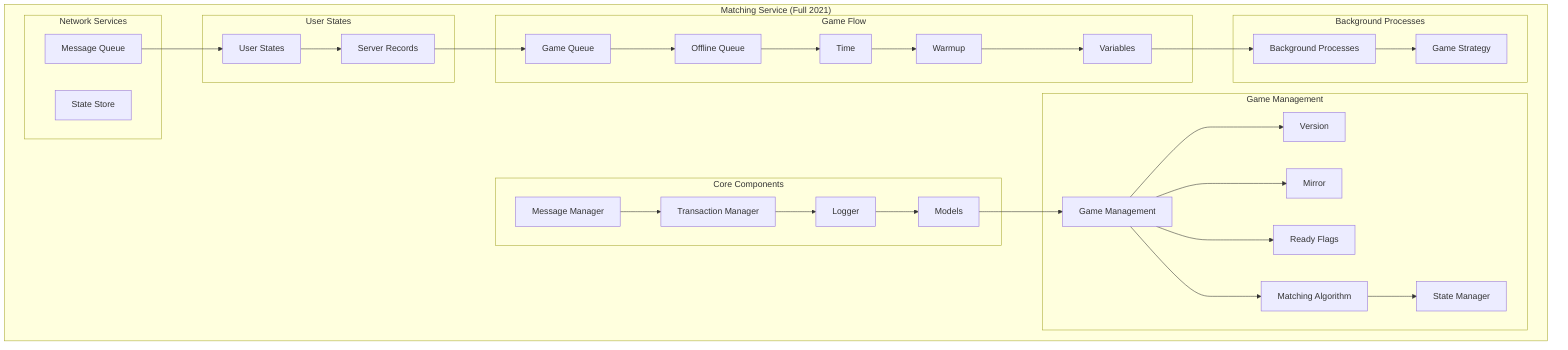 graph TD
    subgraph "Matching Service (Full 2021)"
        subgraph "Core Components"
            MM[Message Manager]
            TM[Transaction Manager]
            Logger
            Models
        end

        subgraph "Game Management"
            GM[Game Management]
            VM[Version]
            MM2[Mirror]
            RF[Ready Flags]
            MN[Matching Algorithm]
            SM[State Manager]
        end

        subgraph "Network Services"
            NS[Message Queue]
            SS[State Store]
        end

        subgraph "User States"
            US[User States]
            SR[Server Records]
        end

        subgraph "Game Flow"
            GQ[Game Queue]
            OQ[Offline Queue]
            Time
            Warmup
            Variables
        end

        MM --> TM
        TM --> Logger
        Logger --> Models
        Models --> GM

        GM --> VM & MM2 & RF
        GM --> MN
        MN --> SM

        NS --> US
        US --> SR
        SR --> GQ
        GQ --> OQ
        OQ --> Time
        Time --> Warmup
        Warmup --> Variables

        subgraph "Background Processes"
            BP[Background Processes]
            GS[Game Strategy]
        end

        Variables --> BP
        BP --> GS
    end